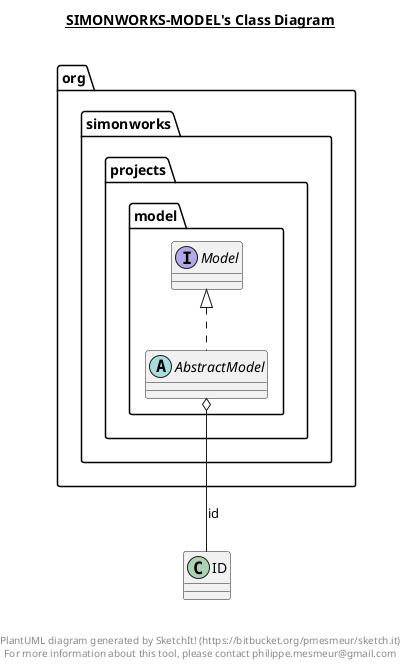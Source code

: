 @startuml

title __SIMONWORKS-MODEL's Class Diagram__\n

  namespace org.simonworks.projects.model {
    abstract class org.simonworks.projects.model.AbstractModel {
    }
  }
  

  namespace org.simonworks.projects.model {
    interface org.simonworks.projects.model.Model {
    }
  }
  

  org.simonworks.projects.model.AbstractModel .up.|> org.simonworks.projects.model.Model
  org.simonworks.projects.model.AbstractModel o-- ID : id


right footer


PlantUML diagram generated by SketchIt! (https://bitbucket.org/pmesmeur/sketch.it)
For more information about this tool, please contact philippe.mesmeur@gmail.com
endfooter

@enduml

